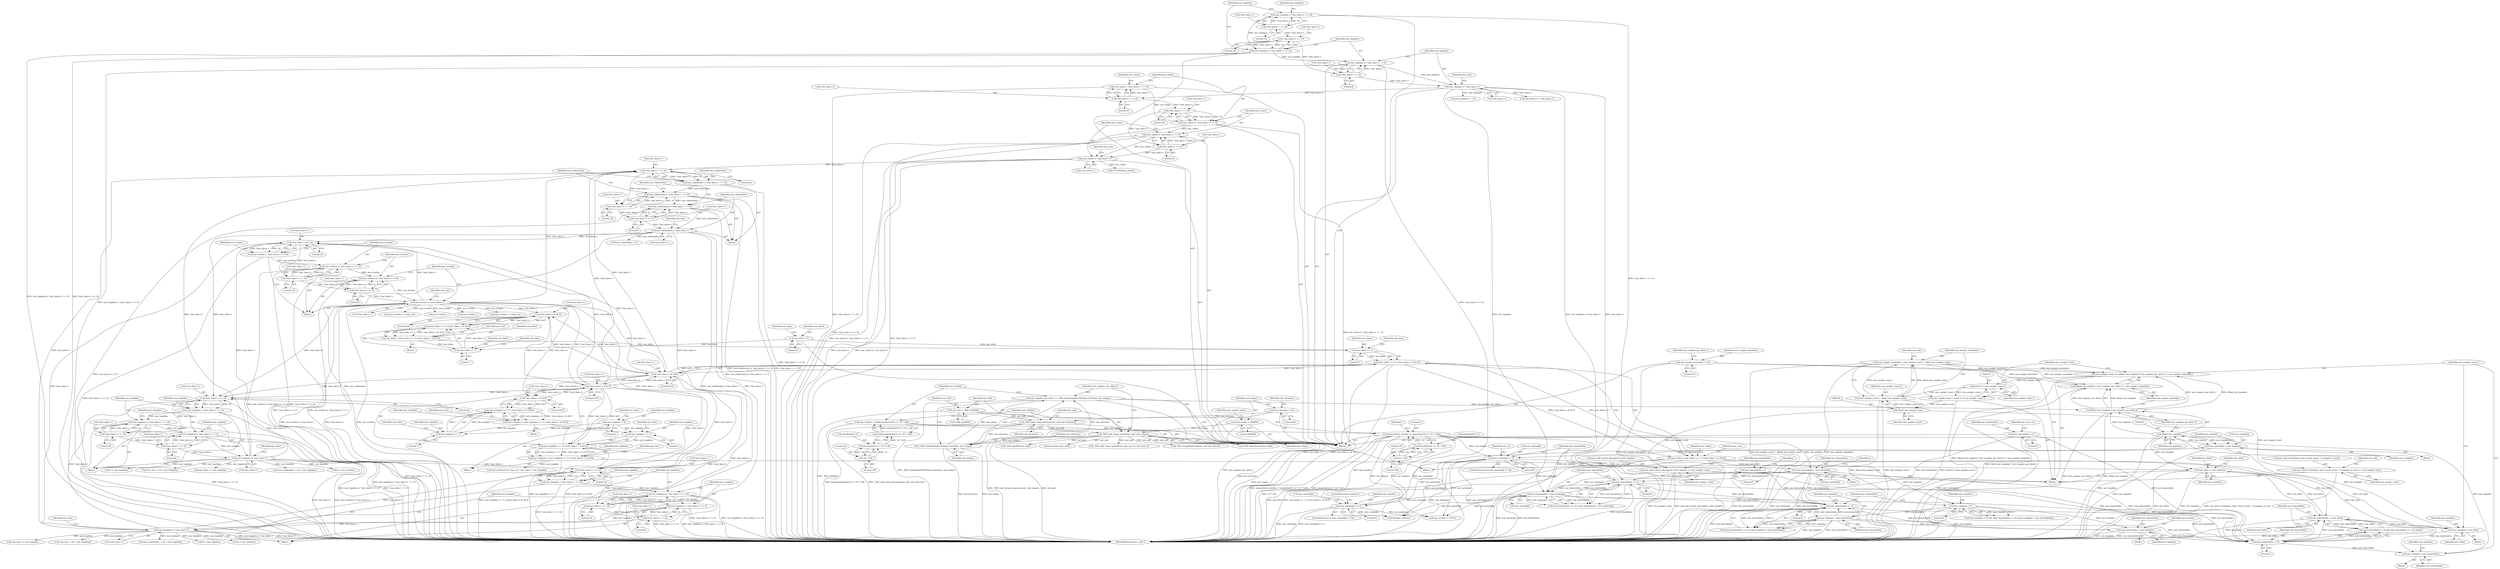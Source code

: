 digraph "0_wildmidi_660b513d99bced8783a4a5984ac2f742c74ebbdd_3@API" {
"1000715" [label="(Call,xmi_sample_remainder = xmi_sample_count_f - (float) xmi_sample_count)"];
"1000717" [label="(Call,xmi_sample_count_f - (float) xmi_sample_count)"];
"1000712" [label="(Call,(uint32_t) xmi_sample_count_f)"];
"1000701" [label="(Call,xmi_sample_count_f= (((float) xmi_tmpdata * xmi_samples_per_delta_f) + xmi_sample_remainder))"];
"1000704" [label="(Call,(float) xmi_tmpdata * xmi_samples_per_delta_f)"];
"1000705" [label="(Call,(float) xmi_tmpdata)"];
"1000698" [label="(Call,xmi_tmpdata = xmi_delta)"];
"1000665" [label="(Call,xmi_delta = (xmi_delta << 7) | (*xmi_data++ & 0x7f))"];
"1000667" [label="(Call,(xmi_delta << 7) | (*xmi_data++ & 0x7f))"];
"1000668" [label="(Call,xmi_delta << 7)"];
"1000648" [label="(Call,xmi_delta = (xmi_delta << 7) | (*xmi_data++ & 0x7f))"];
"1000650" [label="(Call,(xmi_delta << 7) | (*xmi_data++ & 0x7f))"];
"1000651" [label="(Call,xmi_delta << 7)"];
"1000633" [label="(Call,xmi_delta = 0)"];
"1000654" [label="(Call,*xmi_data++ & 0x7f)"];
"1000920" [label="(Call,*xmi_data++ & 0x7f)"];
"1000903" [label="(Call,*xmi_data++ & 0x7f)"];
"1000614" [label="(Call,xmi_evntlen |= *xmi_data++)"];
"1000607" [label="(Call,xmi_evntlen |= *xmi_data++ << 8)"];
"1000600" [label="(Call,xmi_evntlen |= *xmi_data++ << 16)"];
"1000593" [label="(Call,xmi_evntlen = *xmi_data++ << 24)"];
"1000595" [label="(Call,*xmi_data++ << 24)"];
"1000512" [label="(Call,xmi_tmpdata |= *xmi_data++)"];
"1000505" [label="(Call,xmi_tmpdata |= *xmi_data++ << 8)"];
"1000498" [label="(Call,xmi_tmpdata |= *xmi_data++ << 16)"];
"1000491" [label="(Call,xmi_tmpdata = *xmi_data++ << 24)"];
"1000493" [label="(Call,*xmi_data++ << 24)"];
"1000671" [label="(Call,*xmi_data++ & 0x7f)"];
"1000562" [label="(Call,xmi_tmpdata |= *xmi_data++)"];
"1000555" [label="(Call,xmi_tmpdata |= *xmi_data++ << 8)"];
"1000548" [label="(Call,xmi_tmpdata |= *xmi_data++ << 16)"];
"1000541" [label="(Call,xmi_tmpdata = *xmi_data++ << 24)"];
"1000543" [label="(Call,*xmi_data++ << 24)"];
"1000449" [label="(Call,xmi_subformlen |= *xmi_data++)"];
"1000442" [label="(Call,xmi_subformlen |= *xmi_data++ << 8)"];
"1000435" [label="(Call,xmi_subformlen |= *xmi_data++ << 16)"];
"1000428" [label="(Call,xmi_subformlen = *xmi_data++ << 24)"];
"1000430" [label="(Call,*xmi_data++ << 24)"];
"1000337" [label="(Call,xmi_catlen |= *xmi_data++)"];
"1000330" [label="(Call,xmi_catlen |= *xmi_data++ << 8)"];
"1000323" [label="(Call,xmi_catlen |= *xmi_data++ << 16)"];
"1000316" [label="(Call,xmi_catlen = *xmi_data++ << 24)"];
"1000318" [label="(Call,*xmi_data++ << 24)"];
"1000233" [label="(Call,xmi_tmpdata |= *xmi_data++)"];
"1000226" [label="(Call,xmi_tmpdata |= *xmi_data++ << 8)"];
"1000219" [label="(Call,xmi_tmpdata |= *xmi_data++ << 16)"];
"1000212" [label="(Call,xmi_tmpdata = *xmi_data++ << 24)"];
"1000214" [label="(Call,*xmi_data++ << 24)"];
"1000221" [label="(Call,*xmi_data++ << 16)"];
"1000228" [label="(Call,*xmi_data++ << 8)"];
"1000325" [label="(Call,*xmi_data++ << 16)"];
"1000332" [label="(Call,*xmi_data++ << 8)"];
"1000437" [label="(Call,*xmi_data++ << 16)"];
"1000444" [label="(Call,*xmi_data++ << 8)"];
"1000550" [label="(Call,*xmi_data++ << 16)"];
"1000557" [label="(Call,*xmi_data++ << 8)"];
"1000500" [label="(Call,*xmi_data++ << 16)"];
"1000507" [label="(Call,*xmi_data++ << 8)"];
"1000602" [label="(Call,*xmi_data++ << 16)"];
"1000609" [label="(Call,*xmi_data++ << 8)"];
"1000811" [label="(Call,xmi_delta -= xmi_tmpdata)"];
"1000689" [label="(Call,xmi_lowestdelta <= xmi_delta)"];
"1000686" [label="(Call,xmi_lowestdelta != 0)"];
"1000185" [label="(Call,xmi_lowestdelta = 0)"];
"1000806" [label="(Call,xmi_lowestdelta = xmi_notelen[j])"];
"1000800" [label="(Call,xmi_lowestdelta > xmi_notelen[j])"];
"1000797" [label="(Call,xmi_lowestdelta == 0)"];
"1000742" [label="(Call,xmi_lowestdelta = 0)"];
"1000390" [label="(Call,memset(xmi_notelen, 0, (sizeof(uint32_t) * 16 * 128)))"];
"1000381" [label="(Call,xmi_notelen = malloc(sizeof(uint32_t) * 16 * 128))"];
"1000383" [label="(Call,malloc(sizeof(uint32_t) * 16 * 128))"];
"1000384" [label="(Call,sizeof(uint32_t) * 16 * 128)"];
"1000387" [label="(Call,16 * 128)"];
"1000393" [label="(Call,sizeof(uint32_t) * 16 * 128)"];
"1000396" [label="(Call,16 * 128)"];
"1000770" [label="(Call,xmi_notelen[j] == 0)"];
"1000764" [label="(Call,xmi_notelen[j] -= xmi_tmpdata)"];
"1000758" [label="(Call,xmi_notelen[j] == 0)"];
"1000949" [label="(Call,xmi_tmpdata < xmi_lowestdelta)"];
"1000942" [label="(Call,xmi_tmpdata > 0)"];
"1000914" [label="(Call,xmi_tmpdata = (xmi_tmpdata << 7) | (*xmi_data++ & 0x7f))"];
"1000916" [label="(Call,(xmi_tmpdata << 7) | (*xmi_data++ & 0x7f))"];
"1000917" [label="(Call,xmi_tmpdata << 7)"];
"1000882" [label="(Call,xmi_tmpdata = 0)"];
"1000897" [label="(Call,xmi_tmpdata = (xmi_tmpdata << 7) | (*xmi_data++ & 0x7f))"];
"1000899" [label="(Call,(xmi_tmpdata << 7) | (*xmi_data++ & 0x7f))"];
"1000900" [label="(Call,xmi_tmpdata << 7)"];
"1000946" [label="(Call,xmi_lowestdelta == 0)"];
"1000953" [label="(Call,xmi_lowestdelta = xmi_tmpdata)"];
"1000693" [label="(Call,xmi_tmpdata = xmi_lowestdelta)"];
"1000376" [label="(Call,xmi_samples_per_delta_f = _WM_GetSamplesPerTick(xmi_divisions, xmi_tempo))"];
"1000378" [label="(Call,_WM_GetSamplesPerTick(xmi_divisions, xmi_tempo))"];
"1000370" [label="(Call,_WM_midi_setup_divisions(xmi_mdi, xmi_divisions))"];
"1000367" [label="(Call,xmi_mdi = _WM_initMDI())"];
"1000141" [label="(Call,xmi_divisions = 60)"];
"1000373" [label="(Call,_WM_midi_setup_tempo(xmi_mdi, xmi_tempo))"];
"1000145" [label="(Call,xmi_tempo = 500000)"];
"1000715" [label="(Call,xmi_sample_remainder = xmi_sample_count_f - (float) xmi_sample_count)"];
"1000157" [label="(Call,xmi_sample_remainder = 0.0)"];
"1000719" [label="(Call,(float) xmi_sample_count)"];
"1000710" [label="(Call,xmi_sample_count = (uint32_t) xmi_sample_count_f)"];
"1000703" [label="(Call,((float) xmi_tmpdata * xmi_samples_per_delta_f) + xmi_sample_remainder)"];
"1000722" [label="(Call,xmi_mdi->events[xmi_mdi->event_count - 1].samples_to_next += xmi_sample_count)"];
"1000735" [label="(Call,xmi_mdi->extra_info.approx_total_samples += xmi_sample_count)"];
"1000919" [label="(Literal,7)"];
"1001047" [label="(Call,free(xmi_notelen))"];
"1000711" [label="(Identifier,xmi_sample_count)"];
"1000445" [label="(Call,*xmi_data++)"];
"1000610" [label="(Call,*xmi_data++)"];
"1000487" [label="(Block,)"];
"1000373" [label="(Call,_WM_midi_setup_tempo(xmi_mdi, xmi_tempo))"];
"1001040" [label="(Call,_WM_ResetToStart(xmi_mdi))"];
"1000219" [label="(Call,xmi_tmpdata |= *xmi_data++ << 16)"];
"1000858" [label="(Block,)"];
"1000511" [label="(Literal,8)"];
"1000608" [label="(Identifier,xmi_evntlen)"];
"1000233" [label="(Call,xmi_tmpdata |= *xmi_data++)"];
"1000234" [label="(Identifier,xmi_tmpdata)"];
"1000431" [label="(Call,*xmi_data++)"];
"1000379" [label="(Identifier,xmi_divisions)"];
"1000568" [label="(Identifier,xmi_data)"];
"1000325" [label="(Call,*xmi_data++ << 16)"];
"1000734" [label="(Identifier,xmi_sample_count)"];
"1000287" [label="(Call,xmi_tmpdata -= 13)"];
"1000923" [label="(Identifier,xmi_data)"];
"1000971" [label="(Identifier,xmi_evntlen)"];
"1000649" [label="(Identifier,xmi_delta)"];
"1000595" [label="(Call,*xmi_data++ << 24)"];
"1000401" [label="(Identifier,i)"];
"1000143" [label="(Literal,60)"];
"1000331" [label="(Identifier,xmi_catlen)"];
"1000371" [label="(Identifier,xmi_mdi)"];
"1000769" [label="(ControlStructure,if (xmi_notelen[j] == 0))"];
"1000596" [label="(Call,*xmi_data++)"];
"1000142" [label="(Identifier,xmi_divisions)"];
"1000375" [label="(Identifier,xmi_tempo)"];
"1000707" [label="(Identifier,xmi_tmpdata)"];
"1000917" [label="(Call,xmi_tmpdata << 7)"];
"1000805" [label="(Block,)"];
"1000226" [label="(Call,xmi_tmpdata |= *xmi_data++ << 8)"];
"1000703" [label="(Call,((float) xmi_tmpdata * xmi_samples_per_delta_f) + xmi_sample_remainder)"];
"1000941" [label="(Call,(xmi_tmpdata > 0) && ((xmi_lowestdelta == 0) || (xmi_tmpdata < xmi_lowestdelta)))"];
"1000658" [label="(Literal,0x7f)"];
"1000497" [label="(Literal,24)"];
"1000901" [label="(Identifier,xmi_tmpdata)"];
"1000330" [label="(Call,xmi_catlen |= *xmi_data++ << 8)"];
"1000491" [label="(Call,xmi_tmpdata = *xmi_data++ << 24)"];
"1000710" [label="(Call,xmi_sample_count = (uint32_t) xmi_sample_count_f)"];
"1000600" [label="(Call,xmi_evntlen |= *xmi_data++ << 16)"];
"1001055" [label="(Call,_WM_freeMDI(xmi_mdi))"];
"1000376" [label="(Call,xmi_samples_per_delta_f = _WM_GetSamplesPerTick(xmi_divisions, xmi_tempo))"];
"1000655" [label="(Call,*xmi_data++)"];
"1000692" [label="(Block,)"];
"1000368" [label="(Identifier,xmi_mdi)"];
"1000317" [label="(Identifier,xmi_catlen)"];
"1000158" [label="(Identifier,xmi_sample_remainder)"];
"1000686" [label="(Call,xmi_lowestdelta != 0)"];
"1000756" [label="(Block,)"];
"1000324" [label="(Identifier,xmi_catlen)"];
"1000388" [label="(Literal,16)"];
"1001059" [label="(MethodReturn,struct _mdi *)"];
"1000798" [label="(Identifier,xmi_lowestdelta)"];
"1000332" [label="(Call,*xmi_data++ << 8)"];
"1000504" [label="(Literal,16)"];
"1000616" [label="(Call,*xmi_data++)"];
"1000743" [label="(Identifier,xmi_lowestdelta)"];
"1000214" [label="(Call,*xmi_data++ << 24)"];
"1000229" [label="(Call,*xmi_data++)"];
"1000951" [label="(Identifier,xmi_lowestdelta)"];
"1000187" [label="(Literal,0)"];
"1000235" [label="(Call,*xmi_data++)"];
"1000723" [label="(Call,xmi_mdi->events[xmi_mdi->event_count - 1].samples_to_next)"];
"1000455" [label="(Identifier,xmi_size)"];
"1000333" [label="(Call,*xmi_data++)"];
"1000668" [label="(Call,xmi_delta << 7)"];
"1000606" [label="(Literal,16)"];
"1000442" [label="(Call,xmi_subformlen |= *xmi_data++ << 8)"];
"1001044" [label="(Call,xmi_notelen != NULL)"];
"1000687" [label="(Identifier,xmi_lowestdelta)"];
"1000594" [label="(Identifier,xmi_evntlen)"];
"1000564" [label="(Call,*xmi_data++)"];
"1000714" [label="(Identifier,xmi_sample_count_f)"];
"1000326" [label="(Call,*xmi_data++)"];
"1000717" [label="(Call,xmi_sample_count_f - (float) xmi_sample_count)"];
"1000381" [label="(Call,xmi_notelen = malloc(sizeof(uint32_t) * 16 * 128))"];
"1000695" [label="(Identifier,xmi_lowestdelta)"];
"1000390" [label="(Call,memset(xmi_notelen, 0, (sizeof(uint32_t) * 16 * 128)))"];
"1000548" [label="(Call,xmi_tmpdata |= *xmi_data++ << 16)"];
"1000441" [label="(Literal,16)"];
"1000146" [label="(Identifier,xmi_tempo)"];
"1000635" [label="(Literal,0)"];
"1000814" [label="(Identifier,xmi_delta)"];
"1000904" [label="(Call,*xmi_data++)"];
"1000587" [label="(Block,)"];
"1000946" [label="(Call,xmi_lowestdelta == 0)"];
"1000537" [label="(Block,)"];
"1000801" [label="(Identifier,xmi_lowestdelta)"];
"1000800" [label="(Call,xmi_lowestdelta > xmi_notelen[j])"];
"1000685" [label="(Call,(xmi_lowestdelta != 0) && (xmi_lowestdelta <= xmi_delta))"];
"1000758" [label="(Call,xmi_notelen[j] == 0)"];
"1000319" [label="(Call,*xmi_data++)"];
"1000738" [label="(Identifier,xmi_mdi)"];
"1000603" [label="(Call,*xmi_data++)"];
"1000513" [label="(Identifier,xmi_tmpdata)"];
"1000653" [label="(Literal,7)"];
"1000443" [label="(Identifier,xmi_subformlen)"];
"1000672" [label="(Call,*xmi_data++)"];
"1000575" [label="(Call,xmi_subformlen -= (8 + xmi_tmpdata))"];
"1000918" [label="(Identifier,xmi_tmpdata)"];
"1000955" [label="(Identifier,xmi_tmpdata)"];
"1000544" [label="(Call,*xmi_data++)"];
"1000428" [label="(Call,xmi_subformlen = *xmi_data++ << 24)"];
"1000383" [label="(Call,malloc(sizeof(uint32_t) * 16 * 128))"];
"1000438" [label="(Call,*xmi_data++)"];
"1000547" [label="(Literal,24)"];
"1000558" [label="(Call,*xmi_data++)"];
"1000802" [label="(Call,xmi_notelen[j])"];
"1000914" [label="(Call,xmi_tmpdata = (xmi_tmpdata << 7) | (*xmi_data++ & 0x7f))"];
"1000771" [label="(Call,xmi_notelen[j])"];
"1000602" [label="(Call,*xmi_data++ << 16)"];
"1000222" [label="(Call,*xmi_data++)"];
"1000448" [label="(Literal,8)"];
"1000949" [label="(Call,xmi_tmpdata < xmi_lowestdelta)"];
"1000742" [label="(Call,xmi_lowestdelta = 0)"];
"1000915" [label="(Identifier,xmi_tmpdata)"];
"1000902" [label="(Literal,7)"];
"1000147" [label="(Literal,500000)"];
"1000744" [label="(Literal,0)"];
"1000931" [label="(Call,xmi_notelen[128 * xmi_ch + xmi_note] = xmi_tmpdata)"];
"1000329" [label="(Literal,16)"];
"1000507" [label="(Call,*xmi_data++ << 8)"];
"1000757" [label="(ControlStructure,if (xmi_notelen[j] == 0))"];
"1000705" [label="(Call,(float) xmi_tmpdata)"];
"1000336" [label="(Literal,8)"];
"1001053" [label="(Return,return (xmi_mdi);)"];
"1000903" [label="(Call,*xmi_data++ & 0x7f)"];
"1000500" [label="(Call,*xmi_data++ << 16)"];
"1000221" [label="(Call,*xmi_data++ << 16)"];
"1000900" [label="(Call,xmi_tmpdata << 7)"];
"1000660" [label="(Identifier,xmi_size)"];
"1000518" [label="(Identifier,xmi_data)"];
"1000694" [label="(Identifier,xmi_tmpdata)"];
"1000561" [label="(Literal,8)"];
"1000556" [label="(Identifier,xmi_tmpdata)"];
"1000508" [label="(Call,*xmi_data++)"];
"1000764" [label="(Call,xmi_notelen[j] -= xmi_tmpdata)"];
"1000506" [label="(Identifier,xmi_tmpdata)"];
"1000377" [label="(Identifier,xmi_samples_per_delta_f)"];
"1000322" [label="(Literal,24)"];
"1000921" [label="(Call,*xmi_data++)"];
"1000434" [label="(Literal,24)"];
"1000654" [label="(Call,*xmi_data++ & 0x7f)"];
"1000430" [label="(Call,*xmi_data++ << 24)"];
"1000550" [label="(Call,*xmi_data++ << 16)"];
"1000599" [label="(Literal,24)"];
"1000218" [label="(Literal,24)"];
"1000185" [label="(Call,xmi_lowestdelta = 0)"];
"1000615" [label="(Identifier,xmi_evntlen)"];
"1000899" [label="(Call,(xmi_tmpdata << 7) | (*xmi_data++ & 0x7f))"];
"1000796" [label="(Call,(xmi_lowestdelta == 0) || (xmi_lowestdelta > xmi_notelen[j]))"];
"1000943" [label="(Identifier,xmi_tmpdata)"];
"1000220" [label="(Identifier,xmi_tmpdata)"];
"1000741" [label="(Identifier,xmi_sample_count)"];
"1000186" [label="(Identifier,xmi_lowestdelta)"];
"1000212" [label="(Call,xmi_tmpdata = *xmi_data++ << 24)"];
"1000965" [label="(Call,xmi_evntlen -= setup_ret)"];
"1000380" [label="(Identifier,xmi_tempo)"];
"1000661" [label="(Call,xmi_evntlen--)"];
"1000498" [label="(Call,xmi_tmpdata |= *xmi_data++ << 16)"];
"1000213" [label="(Identifier,xmi_tmpdata)"];
"1000141" [label="(Call,xmi_divisions = 60)"];
"1000505" [label="(Call,xmi_tmpdata |= *xmi_data++ << 8)"];
"1000688" [label="(Literal,0)"];
"1000747" [label="(Identifier,j)"];
"1000952" [label="(Block,)"];
"1000541" [label="(Call,xmi_tmpdata = *xmi_data++ << 24)"];
"1000690" [label="(Identifier,xmi_lowestdelta)"];
"1000950" [label="(Identifier,xmi_tmpdata)"];
"1000162" [label="(Identifier,xmi_samples_per_delta_f)"];
"1000514" [label="(Call,*xmi_data++)"];
"1000634" [label="(Identifier,xmi_delta)"];
"1000647" [label="(Block,)"];
"1000145" [label="(Call,xmi_tempo = 500000)"];
"1000709" [label="(Identifier,xmi_sample_remainder)"];
"1000924" [label="(Literal,0x7f)"];
"1000227" [label="(Identifier,xmi_tmpdata)"];
"1000512" [label="(Call,xmi_tmpdata |= *xmi_data++)"];
"1000897" [label="(Call,xmi_tmpdata = (xmi_tmpdata << 7) | (*xmi_data++ & 0x7f))"];
"1000683" [label="(Block,)"];
"1000593" [label="(Call,xmi_evntlen = *xmi_data++ << 24)"];
"1000799" [label="(Literal,0)"];
"1000215" [label="(Call,*xmi_data++)"];
"1000323" [label="(Call,xmi_catlen |= *xmi_data++ << 16)"];
"1000719" [label="(Call,(float) xmi_sample_count)"];
"1000712" [label="(Call,(uint32_t) xmi_sample_count_f)"];
"1000542" [label="(Identifier,xmi_tmpdata)"];
"1000451" [label="(Call,*xmi_data++)"];
"1000702" [label="(Identifier,xmi_sample_count_f)"];
"1000343" [label="(Identifier,xmi_size)"];
"1000378" [label="(Call,_WM_GetSamplesPerTick(xmi_divisions, xmi_tempo))"];
"1000648" [label="(Call,xmi_delta = (xmi_delta << 7) | (*xmi_data++ & 0x7f))"];
"1000436" [label="(Identifier,xmi_subformlen)"];
"1000721" [label="(Identifier,xmi_sample_count)"];
"1000345" [label="(Call,UNUSED(xmi_catlen))"];
"1000763" [label="(ControlStructure,continue;)"];
"1000813" [label="(Identifier,xmi_tmpdata)"];
"1000372" [label="(Identifier,xmi_divisions)"];
"1000190" [label="(Identifier,xmi_evnt_cnt)"];
"1000888" [label="(Identifier,xmi_data)"];
"1000107" [label="(Block,)"];
"1000699" [label="(Identifier,xmi_tmpdata)"];
"1000549" [label="(Identifier,xmi_tmpdata)"];
"1000613" [label="(Literal,8)"];
"1000563" [label="(Identifier,xmi_tmpdata)"];
"1000338" [label="(Identifier,xmi_catlen)"];
"1000525" [label="(Call,xmi_subformlen -= (8 + xmi_tmpdata))"];
"1000689" [label="(Call,xmi_lowestdelta <= xmi_delta)"];
"1000408" [label="(Block,)"];
"1000768" [label="(Identifier,xmi_tmpdata)"];
"1000657" [label="(Identifier,xmi_data)"];
"1000601" [label="(Identifier,xmi_evntlen)"];
"1000394" [label="(Call,sizeof(uint32_t))"];
"1000774" [label="(Literal,0)"];
"1000916" [label="(Call,(xmi_tmpdata << 7) | (*xmi_data++ & 0x7f))"];
"1000697" [label="(Block,)"];
"1000392" [label="(Literal,0)"];
"1000667" [label="(Call,(xmi_delta << 7) | (*xmi_data++ & 0x7f))"];
"1000674" [label="(Identifier,xmi_data)"];
"1000562" [label="(Call,xmi_tmpdata |= *xmi_data++)"];
"1000691" [label="(Identifier,xmi_delta)"];
"1000374" [label="(Identifier,xmi_mdi)"];
"1000316" [label="(Call,xmi_catlen = *xmi_data++ << 24)"];
"1000693" [label="(Call,xmi_tmpdata = xmi_lowestdelta)"];
"1000577" [label="(Call,8 + xmi_tmpdata)"];
"1000701" [label="(Call,xmi_sample_count_f= (((float) xmi_tmpdata * xmi_samples_per_delta_f) + xmi_sample_remainder))"];
"1000698" [label="(Call,xmi_tmpdata = xmi_delta)"];
"1000884" [label="(Literal,0)"];
"1000501" [label="(Call,*xmi_data++)"];
"1000632" [label="(Block,)"];
"1000159" [label="(Literal,0.0)"];
"1000429" [label="(Identifier,xmi_subformlen)"];
"1000397" [label="(Literal,16)"];
"1000493" [label="(Call,*xmi_data++ << 24)"];
"1000808" [label="(Call,xmi_notelen[j])"];
"1000620" [label="(Identifier,xmi_size)"];
"1000788" [label="(Call,_WM_midi_setup_noteoff(xmi_mdi, xmi_ch, xmi_note, 0))"];
"1000812" [label="(Identifier,xmi_delta)"];
"1000651" [label="(Call,xmi_delta << 7)"];
"1000736" [label="(Call,xmi_mdi->extra_info.approx_total_samples)"];
"1000770" [label="(Call,xmi_notelen[j] == 0)"];
"1000435" [label="(Call,xmi_subformlen |= *xmi_data++ << 16)"];
"1000555" [label="(Call,xmi_tmpdata |= *xmi_data++ << 8)"];
"1000572" [label="(Call,8 + xmi_tmpdata)"];
"1000385" [label="(Call,sizeof(uint32_t))"];
"1000232" [label="(Literal,8)"];
"1000522" [label="(Call,8 + xmi_tmpdata)"];
"1000652" [label="(Identifier,xmi_delta)"];
"1000671" [label="(Call,*xmi_data++ & 0x7f)"];
"1000944" [label="(Literal,0)"];
"1000609" [label="(Call,*xmi_data++ << 8)"];
"1000494" [label="(Call,*xmi_data++)"];
"1000920" [label="(Call,*xmi_data++ & 0x7f)"];
"1000909" [label="(Identifier,xmi_size)"];
"1000726" [label="(Identifier,xmi_mdi)"];
"1000678" [label="(Call,xmi_evntlen--)"];
"1000228" [label="(Call,*xmi_data++ << 8)"];
"1000948" [label="(Literal,0)"];
"1000762" [label="(Literal,0)"];
"1000639" [label="(Identifier,xmi_data)"];
"1000669" [label="(Identifier,xmi_delta)"];
"1000906" [label="(Identifier,xmi_data)"];
"1000675" [label="(Literal,0x7f)"];
"1000811" [label="(Call,xmi_delta -= xmi_tmpdata)"];
"1000772" [label="(Identifier,xmi_notelen)"];
"1000755" [label="(Identifier,j)"];
"1000942" [label="(Call,xmi_tmpdata > 0)"];
"1000766" [label="(Identifier,xmi_notelen)"];
"1000700" [label="(Identifier,xmi_delta)"];
"1000367" [label="(Call,xmi_mdi = _WM_initMDI())"];
"1000947" [label="(Identifier,xmi_lowestdelta)"];
"1000398" [label="(Literal,128)"];
"1000527" [label="(Call,8 + xmi_tmpdata)"];
"1000883" [label="(Identifier,xmi_tmpdata)"];
"1000520" [label="(Call,xmi_size -= (8 + xmi_tmpdata))"];
"1000650" [label="(Call,(xmi_delta << 7) | (*xmi_data++ & 0x7f))"];
"1000492" [label="(Identifier,xmi_tmpdata)"];
"1000876" [label="(Call,xmi_evntlen -= setup_ret)"];
"1000765" [label="(Call,xmi_notelen[j])"];
"1000557" [label="(Call,*xmi_data++ << 8)"];
"1000614" [label="(Call,xmi_evntlen |= *xmi_data++)"];
"1000807" [label="(Identifier,xmi_lowestdelta)"];
"1000607" [label="(Call,xmi_evntlen |= *xmi_data++ << 8)"];
"1000670" [label="(Literal,7)"];
"1000797" [label="(Call,xmi_lowestdelta == 0)"];
"1000926" [label="(Identifier,xmi_size)"];
"1000318" [label="(Call,*xmi_data++ << 24)"];
"1000677" [label="(Identifier,xmi_size)"];
"1000444" [label="(Call,*xmi_data++ << 8)"];
"1000387" [label="(Call,16 * 128)"];
"1000370" [label="(Call,_WM_midi_setup_divisions(xmi_mdi, xmi_divisions))"];
"1000437" [label="(Call,*xmi_data++ << 16)"];
"1000666" [label="(Identifier,xmi_delta)"];
"1000517" [label="(Call,xmi_data += xmi_tmpdata)"];
"1000157" [label="(Call,xmi_sample_remainder = 0.0)"];
"1000945" [label="(Call,(xmi_lowestdelta == 0) || (xmi_tmpdata < xmi_lowestdelta))"];
"1000337" [label="(Call,xmi_catlen |= *xmi_data++)"];
"1000449" [label="(Call,xmi_subformlen |= *xmi_data++)"];
"1000722" [label="(Call,xmi_mdi->events[xmi_mdi->event_count - 1].samples_to_next += xmi_sample_count)"];
"1000777" [label="(Identifier,xmi_ch)"];
"1000393" [label="(Call,sizeof(uint32_t) * 16 * 128)"];
"1000554" [label="(Literal,16)"];
"1000567" [label="(Call,xmi_data += xmi_tmpdata)"];
"1000476" [label="(Call,xmi_subformlen -= 4)"];
"1000665" [label="(Call,xmi_delta = (xmi_delta << 7) | (*xmi_data++ & 0x7f))"];
"1000896" [label="(Block,)"];
"1000704" [label="(Call,(float) xmi_tmpdata * xmi_samples_per_delta_f)"];
"1000715" [label="(Call,xmi_sample_remainder = xmi_sample_count_f - (float) xmi_sample_count)"];
"1000150" [label="(Identifier,xmi_sample_count)"];
"1000708" [label="(Identifier,xmi_samples_per_delta_f)"];
"1000543" [label="(Call,*xmi_data++ << 24)"];
"1000389" [label="(Literal,128)"];
"1000384" [label="(Call,sizeof(uint32_t) * 16 * 128)"];
"1000759" [label="(Call,xmi_notelen[j])"];
"1000369" [label="(Call,_WM_initMDI())"];
"1000382" [label="(Identifier,xmi_notelen)"];
"1000633" [label="(Call,xmi_delta = 0)"];
"1000570" [label="(Call,xmi_size -= (8 + xmi_tmpdata))"];
"1000718" [label="(Identifier,xmi_sample_count_f)"];
"1000267" [label="(Call,xmi_formcnt = *xmi_data++)"];
"1000225" [label="(Literal,16)"];
"1000499" [label="(Identifier,xmi_tmpdata)"];
"1000898" [label="(Identifier,xmi_tmpdata)"];
"1000716" [label="(Identifier,xmi_sample_remainder)"];
"1000735" [label="(Call,xmi_mdi->extra_info.approx_total_samples += xmi_sample_count)"];
"1000391" [label="(Identifier,xmi_notelen)"];
"1000954" [label="(Identifier,xmi_lowestdelta)"];
"1000953" [label="(Call,xmi_lowestdelta = xmi_tmpdata)"];
"1000396" [label="(Call,16 * 128)"];
"1000907" [label="(Literal,0x7f)"];
"1000882" [label="(Call,xmi_tmpdata = 0)"];
"1000551" [label="(Call,*xmi_data++)"];
"1000806" [label="(Call,xmi_lowestdelta = xmi_notelen[j])"];
"1000450" [label="(Identifier,xmi_subformlen)"];
"1000339" [label="(Call,*xmi_data++)"];
"1000844" [label="(Call,_WM_SetupMidiEvent(xmi_mdi,xmi_data,0))"];
"1000239" [label="(Identifier,xmi_size)"];
"1000715" -> "1000683"  [label="AST: "];
"1000715" -> "1000717"  [label="CFG: "];
"1000716" -> "1000715"  [label="AST: "];
"1000717" -> "1000715"  [label="AST: "];
"1000726" -> "1000715"  [label="CFG: "];
"1000715" -> "1001059"  [label="DDG: xmi_sample_remainder"];
"1000715" -> "1001059"  [label="DDG: xmi_sample_count_f - (float) xmi_sample_count"];
"1000715" -> "1000701"  [label="DDG: xmi_sample_remainder"];
"1000715" -> "1000703"  [label="DDG: xmi_sample_remainder"];
"1000717" -> "1000715"  [label="DDG: xmi_sample_count_f"];
"1000717" -> "1000715"  [label="DDG: (float) xmi_sample_count"];
"1000717" -> "1000719"  [label="CFG: "];
"1000718" -> "1000717"  [label="AST: "];
"1000719" -> "1000717"  [label="AST: "];
"1000717" -> "1001059"  [label="DDG: (float) xmi_sample_count"];
"1000717" -> "1001059"  [label="DDG: xmi_sample_count_f"];
"1000712" -> "1000717"  [label="DDG: xmi_sample_count_f"];
"1000719" -> "1000717"  [label="DDG: xmi_sample_count"];
"1000712" -> "1000710"  [label="AST: "];
"1000712" -> "1000714"  [label="CFG: "];
"1000713" -> "1000712"  [label="AST: "];
"1000714" -> "1000712"  [label="AST: "];
"1000710" -> "1000712"  [label="CFG: "];
"1000712" -> "1000710"  [label="DDG: xmi_sample_count_f"];
"1000701" -> "1000712"  [label="DDG: xmi_sample_count_f"];
"1000701" -> "1000683"  [label="AST: "];
"1000701" -> "1000703"  [label="CFG: "];
"1000702" -> "1000701"  [label="AST: "];
"1000703" -> "1000701"  [label="AST: "];
"1000711" -> "1000701"  [label="CFG: "];
"1000701" -> "1001059"  [label="DDG: ((float) xmi_tmpdata * xmi_samples_per_delta_f) + xmi_sample_remainder"];
"1000704" -> "1000701"  [label="DDG: (float) xmi_tmpdata"];
"1000704" -> "1000701"  [label="DDG: xmi_samples_per_delta_f"];
"1000157" -> "1000701"  [label="DDG: xmi_sample_remainder"];
"1000704" -> "1000703"  [label="AST: "];
"1000704" -> "1000708"  [label="CFG: "];
"1000705" -> "1000704"  [label="AST: "];
"1000708" -> "1000704"  [label="AST: "];
"1000709" -> "1000704"  [label="CFG: "];
"1000704" -> "1001059"  [label="DDG: xmi_samples_per_delta_f"];
"1000704" -> "1001059"  [label="DDG: (float) xmi_tmpdata"];
"1000704" -> "1000703"  [label="DDG: (float) xmi_tmpdata"];
"1000704" -> "1000703"  [label="DDG: xmi_samples_per_delta_f"];
"1000705" -> "1000704"  [label="DDG: xmi_tmpdata"];
"1000376" -> "1000704"  [label="DDG: xmi_samples_per_delta_f"];
"1000705" -> "1000707"  [label="CFG: "];
"1000706" -> "1000705"  [label="AST: "];
"1000707" -> "1000705"  [label="AST: "];
"1000708" -> "1000705"  [label="CFG: "];
"1000705" -> "1001059"  [label="DDG: xmi_tmpdata"];
"1000698" -> "1000705"  [label="DDG: xmi_tmpdata"];
"1000693" -> "1000705"  [label="DDG: xmi_tmpdata"];
"1000705" -> "1000764"  [label="DDG: xmi_tmpdata"];
"1000705" -> "1000811"  [label="DDG: xmi_tmpdata"];
"1000698" -> "1000697"  [label="AST: "];
"1000698" -> "1000700"  [label="CFG: "];
"1000699" -> "1000698"  [label="AST: "];
"1000700" -> "1000698"  [label="AST: "];
"1000702" -> "1000698"  [label="CFG: "];
"1000698" -> "1001059"  [label="DDG: xmi_delta"];
"1000665" -> "1000698"  [label="DDG: xmi_delta"];
"1000811" -> "1000698"  [label="DDG: xmi_delta"];
"1000689" -> "1000698"  [label="DDG: xmi_delta"];
"1000665" -> "1000632"  [label="AST: "];
"1000665" -> "1000667"  [label="CFG: "];
"1000666" -> "1000665"  [label="AST: "];
"1000667" -> "1000665"  [label="AST: "];
"1000677" -> "1000665"  [label="CFG: "];
"1000665" -> "1001059"  [label="DDG: xmi_delta"];
"1000665" -> "1001059"  [label="DDG: (xmi_delta << 7) | (*xmi_data++ & 0x7f)"];
"1000667" -> "1000665"  [label="DDG: xmi_delta << 7"];
"1000667" -> "1000665"  [label="DDG: *xmi_data++ & 0x7f"];
"1000665" -> "1000689"  [label="DDG: xmi_delta"];
"1000665" -> "1000811"  [label="DDG: xmi_delta"];
"1000667" -> "1000671"  [label="CFG: "];
"1000668" -> "1000667"  [label="AST: "];
"1000671" -> "1000667"  [label="AST: "];
"1000667" -> "1001059"  [label="DDG: xmi_delta << 7"];
"1000667" -> "1001059"  [label="DDG: *xmi_data++ & 0x7f"];
"1000668" -> "1000667"  [label="DDG: xmi_delta"];
"1000668" -> "1000667"  [label="DDG: 7"];
"1000671" -> "1000667"  [label="DDG: *xmi_data++"];
"1000671" -> "1000667"  [label="DDG: 0x7f"];
"1000668" -> "1000670"  [label="CFG: "];
"1000669" -> "1000668"  [label="AST: "];
"1000670" -> "1000668"  [label="AST: "];
"1000674" -> "1000668"  [label="CFG: "];
"1000648" -> "1000668"  [label="DDG: xmi_delta"];
"1000633" -> "1000668"  [label="DDG: xmi_delta"];
"1000648" -> "1000647"  [label="AST: "];
"1000648" -> "1000650"  [label="CFG: "];
"1000649" -> "1000648"  [label="AST: "];
"1000650" -> "1000648"  [label="AST: "];
"1000660" -> "1000648"  [label="CFG: "];
"1000650" -> "1000648"  [label="DDG: xmi_delta << 7"];
"1000650" -> "1000648"  [label="DDG: *xmi_data++ & 0x7f"];
"1000648" -> "1000651"  [label="DDG: xmi_delta"];
"1000650" -> "1000654"  [label="CFG: "];
"1000651" -> "1000650"  [label="AST: "];
"1000654" -> "1000650"  [label="AST: "];
"1000651" -> "1000650"  [label="DDG: xmi_delta"];
"1000651" -> "1000650"  [label="DDG: 7"];
"1000654" -> "1000650"  [label="DDG: *xmi_data++"];
"1000654" -> "1000650"  [label="DDG: 0x7f"];
"1000651" -> "1000653"  [label="CFG: "];
"1000652" -> "1000651"  [label="AST: "];
"1000653" -> "1000651"  [label="AST: "];
"1000657" -> "1000651"  [label="CFG: "];
"1000633" -> "1000651"  [label="DDG: xmi_delta"];
"1000633" -> "1000632"  [label="AST: "];
"1000633" -> "1000635"  [label="CFG: "];
"1000634" -> "1000633"  [label="AST: "];
"1000635" -> "1000633"  [label="AST: "];
"1000639" -> "1000633"  [label="CFG: "];
"1000654" -> "1000658"  [label="CFG: "];
"1000655" -> "1000654"  [label="AST: "];
"1000658" -> "1000654"  [label="AST: "];
"1000920" -> "1000654"  [label="DDG: *xmi_data++"];
"1000614" -> "1000654"  [label="DDG: *xmi_data++"];
"1000671" -> "1000654"  [label="DDG: *xmi_data++"];
"1000654" -> "1000671"  [label="DDG: *xmi_data++"];
"1000920" -> "1000916"  [label="AST: "];
"1000920" -> "1000924"  [label="CFG: "];
"1000921" -> "1000920"  [label="AST: "];
"1000924" -> "1000920"  [label="AST: "];
"1000916" -> "1000920"  [label="CFG: "];
"1000920" -> "1001059"  [label="DDG: *xmi_data++"];
"1000920" -> "1000430"  [label="DDG: *xmi_data++"];
"1000920" -> "1000493"  [label="DDG: *xmi_data++"];
"1000920" -> "1000543"  [label="DDG: *xmi_data++"];
"1000920" -> "1000595"  [label="DDG: *xmi_data++"];
"1000920" -> "1000671"  [label="DDG: *xmi_data++"];
"1000920" -> "1000903"  [label="DDG: *xmi_data++"];
"1000920" -> "1000916"  [label="DDG: *xmi_data++"];
"1000920" -> "1000916"  [label="DDG: 0x7f"];
"1000903" -> "1000920"  [label="DDG: *xmi_data++"];
"1000614" -> "1000920"  [label="DDG: *xmi_data++"];
"1000671" -> "1000920"  [label="DDG: *xmi_data++"];
"1000903" -> "1000899"  [label="AST: "];
"1000903" -> "1000907"  [label="CFG: "];
"1000904" -> "1000903"  [label="AST: "];
"1000907" -> "1000903"  [label="AST: "];
"1000899" -> "1000903"  [label="CFG: "];
"1000903" -> "1000899"  [label="DDG: *xmi_data++"];
"1000903" -> "1000899"  [label="DDG: 0x7f"];
"1000614" -> "1000903"  [label="DDG: *xmi_data++"];
"1000671" -> "1000903"  [label="DDG: *xmi_data++"];
"1000614" -> "1000587"  [label="AST: "];
"1000614" -> "1000616"  [label="CFG: "];
"1000615" -> "1000614"  [label="AST: "];
"1000616" -> "1000614"  [label="AST: "];
"1000620" -> "1000614"  [label="CFG: "];
"1000614" -> "1001059"  [label="DDG: xmi_evntlen |= *xmi_data++"];
"1000614" -> "1001059"  [label="DDG: *xmi_data++"];
"1000614" -> "1001059"  [label="DDG: xmi_evntlen"];
"1000614" -> "1000430"  [label="DDG: *xmi_data++"];
"1000614" -> "1000493"  [label="DDG: *xmi_data++"];
"1000614" -> "1000543"  [label="DDG: *xmi_data++"];
"1000614" -> "1000595"  [label="DDG: *xmi_data++"];
"1000607" -> "1000614"  [label="DDG: xmi_evntlen"];
"1000609" -> "1000614"  [label="DDG: *xmi_data++"];
"1000614" -> "1000661"  [label="DDG: xmi_evntlen"];
"1000614" -> "1000671"  [label="DDG: *xmi_data++"];
"1000614" -> "1000678"  [label="DDG: xmi_evntlen"];
"1000614" -> "1000876"  [label="DDG: xmi_evntlen"];
"1000614" -> "1000965"  [label="DDG: xmi_evntlen"];
"1000607" -> "1000587"  [label="AST: "];
"1000607" -> "1000609"  [label="CFG: "];
"1000608" -> "1000607"  [label="AST: "];
"1000609" -> "1000607"  [label="AST: "];
"1000615" -> "1000607"  [label="CFG: "];
"1000607" -> "1001059"  [label="DDG: xmi_evntlen |= *xmi_data++ << 8"];
"1000607" -> "1001059"  [label="DDG: *xmi_data++ << 8"];
"1000600" -> "1000607"  [label="DDG: xmi_evntlen"];
"1000609" -> "1000607"  [label="DDG: *xmi_data++"];
"1000609" -> "1000607"  [label="DDG: 8"];
"1000600" -> "1000587"  [label="AST: "];
"1000600" -> "1000602"  [label="CFG: "];
"1000601" -> "1000600"  [label="AST: "];
"1000602" -> "1000600"  [label="AST: "];
"1000608" -> "1000600"  [label="CFG: "];
"1000600" -> "1001059"  [label="DDG: *xmi_data++ << 16"];
"1000600" -> "1001059"  [label="DDG: xmi_evntlen |= *xmi_data++ << 16"];
"1000593" -> "1000600"  [label="DDG: xmi_evntlen"];
"1000602" -> "1000600"  [label="DDG: *xmi_data++"];
"1000602" -> "1000600"  [label="DDG: 16"];
"1000593" -> "1000587"  [label="AST: "];
"1000593" -> "1000595"  [label="CFG: "];
"1000594" -> "1000593"  [label="AST: "];
"1000595" -> "1000593"  [label="AST: "];
"1000601" -> "1000593"  [label="CFG: "];
"1000593" -> "1001059"  [label="DDG: *xmi_data++ << 24"];
"1000595" -> "1000593"  [label="DDG: *xmi_data++"];
"1000595" -> "1000593"  [label="DDG: 24"];
"1000595" -> "1000599"  [label="CFG: "];
"1000596" -> "1000595"  [label="AST: "];
"1000599" -> "1000595"  [label="AST: "];
"1000512" -> "1000595"  [label="DDG: *xmi_data++"];
"1000671" -> "1000595"  [label="DDG: *xmi_data++"];
"1000562" -> "1000595"  [label="DDG: *xmi_data++"];
"1000449" -> "1000595"  [label="DDG: *xmi_data++"];
"1000595" -> "1000602"  [label="DDG: *xmi_data++"];
"1000512" -> "1000487"  [label="AST: "];
"1000512" -> "1000514"  [label="CFG: "];
"1000513" -> "1000512"  [label="AST: "];
"1000514" -> "1000512"  [label="AST: "];
"1000518" -> "1000512"  [label="CFG: "];
"1000512" -> "1001059"  [label="DDG: *xmi_data++"];
"1000512" -> "1001059"  [label="DDG: xmi_tmpdata |= *xmi_data++"];
"1000512" -> "1000430"  [label="DDG: *xmi_data++"];
"1000512" -> "1000493"  [label="DDG: *xmi_data++"];
"1000505" -> "1000512"  [label="DDG: xmi_tmpdata"];
"1000507" -> "1000512"  [label="DDG: *xmi_data++"];
"1000512" -> "1000517"  [label="DDG: xmi_tmpdata"];
"1000512" -> "1000520"  [label="DDG: xmi_tmpdata"];
"1000512" -> "1000522"  [label="DDG: xmi_tmpdata"];
"1000512" -> "1000525"  [label="DDG: xmi_tmpdata"];
"1000512" -> "1000527"  [label="DDG: xmi_tmpdata"];
"1000512" -> "1000543"  [label="DDG: *xmi_data++"];
"1000505" -> "1000487"  [label="AST: "];
"1000505" -> "1000507"  [label="CFG: "];
"1000506" -> "1000505"  [label="AST: "];
"1000507" -> "1000505"  [label="AST: "];
"1000513" -> "1000505"  [label="CFG: "];
"1000505" -> "1001059"  [label="DDG: *xmi_data++ << 8"];
"1000505" -> "1001059"  [label="DDG: xmi_tmpdata |= *xmi_data++ << 8"];
"1000498" -> "1000505"  [label="DDG: xmi_tmpdata"];
"1000507" -> "1000505"  [label="DDG: *xmi_data++"];
"1000507" -> "1000505"  [label="DDG: 8"];
"1000498" -> "1000487"  [label="AST: "];
"1000498" -> "1000500"  [label="CFG: "];
"1000499" -> "1000498"  [label="AST: "];
"1000500" -> "1000498"  [label="AST: "];
"1000506" -> "1000498"  [label="CFG: "];
"1000498" -> "1001059"  [label="DDG: xmi_tmpdata |= *xmi_data++ << 16"];
"1000498" -> "1001059"  [label="DDG: *xmi_data++ << 16"];
"1000491" -> "1000498"  [label="DDG: xmi_tmpdata"];
"1000500" -> "1000498"  [label="DDG: *xmi_data++"];
"1000500" -> "1000498"  [label="DDG: 16"];
"1000491" -> "1000487"  [label="AST: "];
"1000491" -> "1000493"  [label="CFG: "];
"1000492" -> "1000491"  [label="AST: "];
"1000493" -> "1000491"  [label="AST: "];
"1000499" -> "1000491"  [label="CFG: "];
"1000491" -> "1001059"  [label="DDG: *xmi_data++ << 24"];
"1000493" -> "1000491"  [label="DDG: *xmi_data++"];
"1000493" -> "1000491"  [label="DDG: 24"];
"1000493" -> "1000497"  [label="CFG: "];
"1000494" -> "1000493"  [label="AST: "];
"1000497" -> "1000493"  [label="AST: "];
"1000671" -> "1000493"  [label="DDG: *xmi_data++"];
"1000562" -> "1000493"  [label="DDG: *xmi_data++"];
"1000449" -> "1000493"  [label="DDG: *xmi_data++"];
"1000493" -> "1000500"  [label="DDG: *xmi_data++"];
"1000671" -> "1000675"  [label="CFG: "];
"1000672" -> "1000671"  [label="AST: "];
"1000675" -> "1000671"  [label="AST: "];
"1000671" -> "1001059"  [label="DDG: *xmi_data++"];
"1000671" -> "1000430"  [label="DDG: *xmi_data++"];
"1000671" -> "1000543"  [label="DDG: *xmi_data++"];
"1000562" -> "1000537"  [label="AST: "];
"1000562" -> "1000564"  [label="CFG: "];
"1000563" -> "1000562"  [label="AST: "];
"1000564" -> "1000562"  [label="AST: "];
"1000568" -> "1000562"  [label="CFG: "];
"1000562" -> "1001059"  [label="DDG: xmi_tmpdata |= *xmi_data++"];
"1000562" -> "1001059"  [label="DDG: *xmi_data++"];
"1000562" -> "1000430"  [label="DDG: *xmi_data++"];
"1000562" -> "1000543"  [label="DDG: *xmi_data++"];
"1000555" -> "1000562"  [label="DDG: xmi_tmpdata"];
"1000557" -> "1000562"  [label="DDG: *xmi_data++"];
"1000562" -> "1000567"  [label="DDG: xmi_tmpdata"];
"1000562" -> "1000570"  [label="DDG: xmi_tmpdata"];
"1000562" -> "1000572"  [label="DDG: xmi_tmpdata"];
"1000562" -> "1000575"  [label="DDG: xmi_tmpdata"];
"1000562" -> "1000577"  [label="DDG: xmi_tmpdata"];
"1000555" -> "1000537"  [label="AST: "];
"1000555" -> "1000557"  [label="CFG: "];
"1000556" -> "1000555"  [label="AST: "];
"1000557" -> "1000555"  [label="AST: "];
"1000563" -> "1000555"  [label="CFG: "];
"1000555" -> "1001059"  [label="DDG: *xmi_data++ << 8"];
"1000555" -> "1001059"  [label="DDG: xmi_tmpdata |= *xmi_data++ << 8"];
"1000548" -> "1000555"  [label="DDG: xmi_tmpdata"];
"1000557" -> "1000555"  [label="DDG: *xmi_data++"];
"1000557" -> "1000555"  [label="DDG: 8"];
"1000548" -> "1000537"  [label="AST: "];
"1000548" -> "1000550"  [label="CFG: "];
"1000549" -> "1000548"  [label="AST: "];
"1000550" -> "1000548"  [label="AST: "];
"1000556" -> "1000548"  [label="CFG: "];
"1000548" -> "1001059"  [label="DDG: *xmi_data++ << 16"];
"1000548" -> "1001059"  [label="DDG: xmi_tmpdata |= *xmi_data++ << 16"];
"1000541" -> "1000548"  [label="DDG: xmi_tmpdata"];
"1000550" -> "1000548"  [label="DDG: *xmi_data++"];
"1000550" -> "1000548"  [label="DDG: 16"];
"1000541" -> "1000537"  [label="AST: "];
"1000541" -> "1000543"  [label="CFG: "];
"1000542" -> "1000541"  [label="AST: "];
"1000543" -> "1000541"  [label="AST: "];
"1000549" -> "1000541"  [label="CFG: "];
"1000541" -> "1001059"  [label="DDG: *xmi_data++ << 24"];
"1000543" -> "1000541"  [label="DDG: *xmi_data++"];
"1000543" -> "1000541"  [label="DDG: 24"];
"1000543" -> "1000547"  [label="CFG: "];
"1000544" -> "1000543"  [label="AST: "];
"1000547" -> "1000543"  [label="AST: "];
"1000449" -> "1000543"  [label="DDG: *xmi_data++"];
"1000543" -> "1000550"  [label="DDG: *xmi_data++"];
"1000449" -> "1000408"  [label="AST: "];
"1000449" -> "1000451"  [label="CFG: "];
"1000450" -> "1000449"  [label="AST: "];
"1000451" -> "1000449"  [label="AST: "];
"1000455" -> "1000449"  [label="CFG: "];
"1000449" -> "1001059"  [label="DDG: xmi_subformlen"];
"1000449" -> "1001059"  [label="DDG: xmi_subformlen |= *xmi_data++"];
"1000449" -> "1001059"  [label="DDG: *xmi_data++"];
"1000442" -> "1000449"  [label="DDG: xmi_subformlen"];
"1000444" -> "1000449"  [label="DDG: *xmi_data++"];
"1000449" -> "1000476"  [label="DDG: xmi_subformlen"];
"1000442" -> "1000408"  [label="AST: "];
"1000442" -> "1000444"  [label="CFG: "];
"1000443" -> "1000442"  [label="AST: "];
"1000444" -> "1000442"  [label="AST: "];
"1000450" -> "1000442"  [label="CFG: "];
"1000442" -> "1001059"  [label="DDG: xmi_subformlen |= *xmi_data++ << 8"];
"1000442" -> "1001059"  [label="DDG: *xmi_data++ << 8"];
"1000435" -> "1000442"  [label="DDG: xmi_subformlen"];
"1000444" -> "1000442"  [label="DDG: *xmi_data++"];
"1000444" -> "1000442"  [label="DDG: 8"];
"1000435" -> "1000408"  [label="AST: "];
"1000435" -> "1000437"  [label="CFG: "];
"1000436" -> "1000435"  [label="AST: "];
"1000437" -> "1000435"  [label="AST: "];
"1000443" -> "1000435"  [label="CFG: "];
"1000435" -> "1001059"  [label="DDG: *xmi_data++ << 16"];
"1000435" -> "1001059"  [label="DDG: xmi_subformlen |= *xmi_data++ << 16"];
"1000428" -> "1000435"  [label="DDG: xmi_subformlen"];
"1000437" -> "1000435"  [label="DDG: *xmi_data++"];
"1000437" -> "1000435"  [label="DDG: 16"];
"1000428" -> "1000408"  [label="AST: "];
"1000428" -> "1000430"  [label="CFG: "];
"1000429" -> "1000428"  [label="AST: "];
"1000430" -> "1000428"  [label="AST: "];
"1000436" -> "1000428"  [label="CFG: "];
"1000428" -> "1001059"  [label="DDG: *xmi_data++ << 24"];
"1000430" -> "1000428"  [label="DDG: *xmi_data++"];
"1000430" -> "1000428"  [label="DDG: 24"];
"1000430" -> "1000434"  [label="CFG: "];
"1000431" -> "1000430"  [label="AST: "];
"1000434" -> "1000430"  [label="AST: "];
"1000337" -> "1000430"  [label="DDG: *xmi_data++"];
"1000430" -> "1000437"  [label="DDG: *xmi_data++"];
"1000337" -> "1000107"  [label="AST: "];
"1000337" -> "1000339"  [label="CFG: "];
"1000338" -> "1000337"  [label="AST: "];
"1000339" -> "1000337"  [label="AST: "];
"1000343" -> "1000337"  [label="CFG: "];
"1000337" -> "1001059"  [label="DDG: *xmi_data++"];
"1000337" -> "1001059"  [label="DDG: xmi_catlen |= *xmi_data++"];
"1000330" -> "1000337"  [label="DDG: xmi_catlen"];
"1000332" -> "1000337"  [label="DDG: *xmi_data++"];
"1000337" -> "1000345"  [label="DDG: xmi_catlen"];
"1000330" -> "1000107"  [label="AST: "];
"1000330" -> "1000332"  [label="CFG: "];
"1000331" -> "1000330"  [label="AST: "];
"1000332" -> "1000330"  [label="AST: "];
"1000338" -> "1000330"  [label="CFG: "];
"1000330" -> "1001059"  [label="DDG: *xmi_data++ << 8"];
"1000330" -> "1001059"  [label="DDG: xmi_catlen |= *xmi_data++ << 8"];
"1000323" -> "1000330"  [label="DDG: xmi_catlen"];
"1000332" -> "1000330"  [label="DDG: *xmi_data++"];
"1000332" -> "1000330"  [label="DDG: 8"];
"1000323" -> "1000107"  [label="AST: "];
"1000323" -> "1000325"  [label="CFG: "];
"1000324" -> "1000323"  [label="AST: "];
"1000325" -> "1000323"  [label="AST: "];
"1000331" -> "1000323"  [label="CFG: "];
"1000323" -> "1001059"  [label="DDG: *xmi_data++ << 16"];
"1000323" -> "1001059"  [label="DDG: xmi_catlen |= *xmi_data++ << 16"];
"1000316" -> "1000323"  [label="DDG: xmi_catlen"];
"1000325" -> "1000323"  [label="DDG: *xmi_data++"];
"1000325" -> "1000323"  [label="DDG: 16"];
"1000316" -> "1000107"  [label="AST: "];
"1000316" -> "1000318"  [label="CFG: "];
"1000317" -> "1000316"  [label="AST: "];
"1000318" -> "1000316"  [label="AST: "];
"1000324" -> "1000316"  [label="CFG: "];
"1000316" -> "1001059"  [label="DDG: *xmi_data++ << 24"];
"1000318" -> "1000316"  [label="DDG: *xmi_data++"];
"1000318" -> "1000316"  [label="DDG: 24"];
"1000318" -> "1000322"  [label="CFG: "];
"1000319" -> "1000318"  [label="AST: "];
"1000322" -> "1000318"  [label="AST: "];
"1000233" -> "1000318"  [label="DDG: *xmi_data++"];
"1000318" -> "1000325"  [label="DDG: *xmi_data++"];
"1000233" -> "1000107"  [label="AST: "];
"1000233" -> "1000235"  [label="CFG: "];
"1000234" -> "1000233"  [label="AST: "];
"1000235" -> "1000233"  [label="AST: "];
"1000239" -> "1000233"  [label="CFG: "];
"1000233" -> "1001059"  [label="DDG: xmi_tmpdata |= *xmi_data++"];
"1000233" -> "1001059"  [label="DDG: *xmi_data++"];
"1000233" -> "1001059"  [label="DDG: xmi_tmpdata"];
"1000226" -> "1000233"  [label="DDG: xmi_tmpdata"];
"1000228" -> "1000233"  [label="DDG: *xmi_data++"];
"1000233" -> "1000267"  [label="DDG: *xmi_data++"];
"1000233" -> "1000287"  [label="DDG: xmi_tmpdata"];
"1000226" -> "1000107"  [label="AST: "];
"1000226" -> "1000228"  [label="CFG: "];
"1000227" -> "1000226"  [label="AST: "];
"1000228" -> "1000226"  [label="AST: "];
"1000234" -> "1000226"  [label="CFG: "];
"1000226" -> "1001059"  [label="DDG: xmi_tmpdata |= *xmi_data++ << 8"];
"1000226" -> "1001059"  [label="DDG: *xmi_data++ << 8"];
"1000219" -> "1000226"  [label="DDG: xmi_tmpdata"];
"1000228" -> "1000226"  [label="DDG: *xmi_data++"];
"1000228" -> "1000226"  [label="DDG: 8"];
"1000219" -> "1000107"  [label="AST: "];
"1000219" -> "1000221"  [label="CFG: "];
"1000220" -> "1000219"  [label="AST: "];
"1000221" -> "1000219"  [label="AST: "];
"1000227" -> "1000219"  [label="CFG: "];
"1000219" -> "1001059"  [label="DDG: *xmi_data++ << 16"];
"1000219" -> "1001059"  [label="DDG: xmi_tmpdata |= *xmi_data++ << 16"];
"1000212" -> "1000219"  [label="DDG: xmi_tmpdata"];
"1000221" -> "1000219"  [label="DDG: *xmi_data++"];
"1000221" -> "1000219"  [label="DDG: 16"];
"1000212" -> "1000107"  [label="AST: "];
"1000212" -> "1000214"  [label="CFG: "];
"1000213" -> "1000212"  [label="AST: "];
"1000214" -> "1000212"  [label="AST: "];
"1000220" -> "1000212"  [label="CFG: "];
"1000212" -> "1001059"  [label="DDG: *xmi_data++ << 24"];
"1000214" -> "1000212"  [label="DDG: *xmi_data++"];
"1000214" -> "1000212"  [label="DDG: 24"];
"1000214" -> "1000218"  [label="CFG: "];
"1000215" -> "1000214"  [label="AST: "];
"1000218" -> "1000214"  [label="AST: "];
"1000214" -> "1000221"  [label="DDG: *xmi_data++"];
"1000221" -> "1000225"  [label="CFG: "];
"1000222" -> "1000221"  [label="AST: "];
"1000225" -> "1000221"  [label="AST: "];
"1000221" -> "1000228"  [label="DDG: *xmi_data++"];
"1000228" -> "1000232"  [label="CFG: "];
"1000229" -> "1000228"  [label="AST: "];
"1000232" -> "1000228"  [label="AST: "];
"1000325" -> "1000329"  [label="CFG: "];
"1000326" -> "1000325"  [label="AST: "];
"1000329" -> "1000325"  [label="AST: "];
"1000325" -> "1000332"  [label="DDG: *xmi_data++"];
"1000332" -> "1000336"  [label="CFG: "];
"1000333" -> "1000332"  [label="AST: "];
"1000336" -> "1000332"  [label="AST: "];
"1000437" -> "1000441"  [label="CFG: "];
"1000438" -> "1000437"  [label="AST: "];
"1000441" -> "1000437"  [label="AST: "];
"1000437" -> "1000444"  [label="DDG: *xmi_data++"];
"1000444" -> "1000448"  [label="CFG: "];
"1000445" -> "1000444"  [label="AST: "];
"1000448" -> "1000444"  [label="AST: "];
"1000550" -> "1000554"  [label="CFG: "];
"1000551" -> "1000550"  [label="AST: "];
"1000554" -> "1000550"  [label="AST: "];
"1000550" -> "1000557"  [label="DDG: *xmi_data++"];
"1000557" -> "1000561"  [label="CFG: "];
"1000558" -> "1000557"  [label="AST: "];
"1000561" -> "1000557"  [label="AST: "];
"1000500" -> "1000504"  [label="CFG: "];
"1000501" -> "1000500"  [label="AST: "];
"1000504" -> "1000500"  [label="AST: "];
"1000500" -> "1000507"  [label="DDG: *xmi_data++"];
"1000507" -> "1000511"  [label="CFG: "];
"1000508" -> "1000507"  [label="AST: "];
"1000511" -> "1000507"  [label="AST: "];
"1000602" -> "1000606"  [label="CFG: "];
"1000603" -> "1000602"  [label="AST: "];
"1000606" -> "1000602"  [label="AST: "];
"1000602" -> "1000609"  [label="DDG: *xmi_data++"];
"1000609" -> "1000613"  [label="CFG: "];
"1000610" -> "1000609"  [label="AST: "];
"1000613" -> "1000609"  [label="AST: "];
"1000811" -> "1000683"  [label="AST: "];
"1000811" -> "1000813"  [label="CFG: "];
"1000812" -> "1000811"  [label="AST: "];
"1000813" -> "1000811"  [label="AST: "];
"1000814" -> "1000811"  [label="CFG: "];
"1000811" -> "1001059"  [label="DDG: xmi_tmpdata"];
"1000811" -> "1001059"  [label="DDG: xmi_delta"];
"1000811" -> "1000689"  [label="DDG: xmi_delta"];
"1000689" -> "1000811"  [label="DDG: xmi_delta"];
"1000689" -> "1000685"  [label="AST: "];
"1000689" -> "1000691"  [label="CFG: "];
"1000690" -> "1000689"  [label="AST: "];
"1000691" -> "1000689"  [label="AST: "];
"1000685" -> "1000689"  [label="CFG: "];
"1000689" -> "1001059"  [label="DDG: xmi_delta"];
"1000689" -> "1000685"  [label="DDG: xmi_lowestdelta"];
"1000689" -> "1000685"  [label="DDG: xmi_delta"];
"1000686" -> "1000689"  [label="DDG: xmi_lowestdelta"];
"1000689" -> "1000693"  [label="DDG: xmi_lowestdelta"];
"1000686" -> "1000685"  [label="AST: "];
"1000686" -> "1000688"  [label="CFG: "];
"1000687" -> "1000686"  [label="AST: "];
"1000688" -> "1000686"  [label="AST: "];
"1000690" -> "1000686"  [label="CFG: "];
"1000685" -> "1000686"  [label="CFG: "];
"1000686" -> "1000685"  [label="DDG: xmi_lowestdelta"];
"1000686" -> "1000685"  [label="DDG: 0"];
"1000185" -> "1000686"  [label="DDG: xmi_lowestdelta"];
"1000806" -> "1000686"  [label="DDG: xmi_lowestdelta"];
"1000949" -> "1000686"  [label="DDG: xmi_lowestdelta"];
"1000742" -> "1000686"  [label="DDG: xmi_lowestdelta"];
"1000946" -> "1000686"  [label="DDG: xmi_lowestdelta"];
"1000797" -> "1000686"  [label="DDG: xmi_lowestdelta"];
"1000800" -> "1000686"  [label="DDG: xmi_lowestdelta"];
"1000953" -> "1000686"  [label="DDG: xmi_lowestdelta"];
"1000686" -> "1000693"  [label="DDG: xmi_lowestdelta"];
"1000185" -> "1000107"  [label="AST: "];
"1000185" -> "1000187"  [label="CFG: "];
"1000186" -> "1000185"  [label="AST: "];
"1000187" -> "1000185"  [label="AST: "];
"1000190" -> "1000185"  [label="CFG: "];
"1000185" -> "1001059"  [label="DDG: xmi_lowestdelta"];
"1000185" -> "1000946"  [label="DDG: xmi_lowestdelta"];
"1000806" -> "1000805"  [label="AST: "];
"1000806" -> "1000808"  [label="CFG: "];
"1000807" -> "1000806"  [label="AST: "];
"1000808" -> "1000806"  [label="AST: "];
"1000755" -> "1000806"  [label="CFG: "];
"1000806" -> "1001059"  [label="DDG: xmi_lowestdelta"];
"1000806" -> "1001059"  [label="DDG: xmi_notelen[j]"];
"1000806" -> "1000797"  [label="DDG: xmi_lowestdelta"];
"1000800" -> "1000806"  [label="DDG: xmi_notelen[j]"];
"1000390" -> "1000806"  [label="DDG: xmi_notelen"];
"1000770" -> "1000806"  [label="DDG: xmi_notelen[j]"];
"1000806" -> "1000946"  [label="DDG: xmi_lowestdelta"];
"1000800" -> "1000796"  [label="AST: "];
"1000800" -> "1000802"  [label="CFG: "];
"1000801" -> "1000800"  [label="AST: "];
"1000802" -> "1000800"  [label="AST: "];
"1000796" -> "1000800"  [label="CFG: "];
"1000800" -> "1001059"  [label="DDG: xmi_notelen[j]"];
"1000800" -> "1001059"  [label="DDG: xmi_lowestdelta"];
"1000800" -> "1000758"  [label="DDG: xmi_notelen[j]"];
"1000800" -> "1000797"  [label="DDG: xmi_lowestdelta"];
"1000800" -> "1000796"  [label="DDG: xmi_lowestdelta"];
"1000800" -> "1000796"  [label="DDG: xmi_notelen[j]"];
"1000797" -> "1000800"  [label="DDG: xmi_lowestdelta"];
"1000390" -> "1000800"  [label="DDG: xmi_notelen"];
"1000770" -> "1000800"  [label="DDG: xmi_notelen[j]"];
"1000800" -> "1000946"  [label="DDG: xmi_lowestdelta"];
"1000800" -> "1001044"  [label="DDG: xmi_notelen[j]"];
"1000800" -> "1001047"  [label="DDG: xmi_notelen[j]"];
"1000797" -> "1000796"  [label="AST: "];
"1000797" -> "1000799"  [label="CFG: "];
"1000798" -> "1000797"  [label="AST: "];
"1000799" -> "1000797"  [label="AST: "];
"1000801" -> "1000797"  [label="CFG: "];
"1000796" -> "1000797"  [label="CFG: "];
"1000797" -> "1001059"  [label="DDG: xmi_lowestdelta"];
"1000797" -> "1000796"  [label="DDG: xmi_lowestdelta"];
"1000797" -> "1000796"  [label="DDG: 0"];
"1000742" -> "1000797"  [label="DDG: xmi_lowestdelta"];
"1000797" -> "1000946"  [label="DDG: xmi_lowestdelta"];
"1000742" -> "1000683"  [label="AST: "];
"1000742" -> "1000744"  [label="CFG: "];
"1000743" -> "1000742"  [label="AST: "];
"1000744" -> "1000742"  [label="AST: "];
"1000747" -> "1000742"  [label="CFG: "];
"1000742" -> "1001059"  [label="DDG: xmi_lowestdelta"];
"1000742" -> "1000946"  [label="DDG: xmi_lowestdelta"];
"1000390" -> "1000107"  [label="AST: "];
"1000390" -> "1000393"  [label="CFG: "];
"1000391" -> "1000390"  [label="AST: "];
"1000392" -> "1000390"  [label="AST: "];
"1000393" -> "1000390"  [label="AST: "];
"1000401" -> "1000390"  [label="CFG: "];
"1000390" -> "1001059"  [label="DDG: sizeof(uint32_t) * 16 * 128"];
"1000390" -> "1001059"  [label="DDG: memset(xmi_notelen, 0, (sizeof(uint32_t) * 16 * 128))"];
"1000381" -> "1000390"  [label="DDG: xmi_notelen"];
"1000393" -> "1000390"  [label="DDG: 16 * 128"];
"1000390" -> "1000758"  [label="DDG: xmi_notelen"];
"1000390" -> "1000764"  [label="DDG: xmi_notelen"];
"1000390" -> "1000770"  [label="DDG: xmi_notelen"];
"1000390" -> "1001044"  [label="DDG: xmi_notelen"];
"1000390" -> "1001047"  [label="DDG: xmi_notelen"];
"1000381" -> "1000107"  [label="AST: "];
"1000381" -> "1000383"  [label="CFG: "];
"1000382" -> "1000381"  [label="AST: "];
"1000383" -> "1000381"  [label="AST: "];
"1000391" -> "1000381"  [label="CFG: "];
"1000381" -> "1001059"  [label="DDG: malloc(sizeof(uint32_t) * 16 * 128)"];
"1000383" -> "1000381"  [label="DDG: sizeof(uint32_t) * 16 * 128"];
"1000383" -> "1000384"  [label="CFG: "];
"1000384" -> "1000383"  [label="AST: "];
"1000384" -> "1000383"  [label="DDG: 16 * 128"];
"1000384" -> "1000387"  [label="CFG: "];
"1000385" -> "1000384"  [label="AST: "];
"1000387" -> "1000384"  [label="AST: "];
"1000387" -> "1000384"  [label="DDG: 16"];
"1000387" -> "1000384"  [label="DDG: 128"];
"1000387" -> "1000389"  [label="CFG: "];
"1000388" -> "1000387"  [label="AST: "];
"1000389" -> "1000387"  [label="AST: "];
"1000393" -> "1000396"  [label="CFG: "];
"1000394" -> "1000393"  [label="AST: "];
"1000396" -> "1000393"  [label="AST: "];
"1000393" -> "1001059"  [label="DDG: 16 * 128"];
"1000396" -> "1000393"  [label="DDG: 16"];
"1000396" -> "1000393"  [label="DDG: 128"];
"1000396" -> "1000398"  [label="CFG: "];
"1000397" -> "1000396"  [label="AST: "];
"1000398" -> "1000396"  [label="AST: "];
"1000770" -> "1000769"  [label="AST: "];
"1000770" -> "1000774"  [label="CFG: "];
"1000771" -> "1000770"  [label="AST: "];
"1000774" -> "1000770"  [label="AST: "];
"1000777" -> "1000770"  [label="CFG: "];
"1000798" -> "1000770"  [label="CFG: "];
"1000770" -> "1001059"  [label="DDG: xmi_notelen[j] == 0"];
"1000770" -> "1001059"  [label="DDG: xmi_notelen[j]"];
"1000770" -> "1000758"  [label="DDG: xmi_notelen[j]"];
"1000764" -> "1000770"  [label="DDG: xmi_notelen[j]"];
"1000770" -> "1001044"  [label="DDG: xmi_notelen[j]"];
"1000770" -> "1001047"  [label="DDG: xmi_notelen[j]"];
"1000764" -> "1000756"  [label="AST: "];
"1000764" -> "1000768"  [label="CFG: "];
"1000765" -> "1000764"  [label="AST: "];
"1000768" -> "1000764"  [label="AST: "];
"1000772" -> "1000764"  [label="CFG: "];
"1000764" -> "1001059"  [label="DDG: xmi_tmpdata"];
"1000758" -> "1000764"  [label="DDG: xmi_notelen[j]"];
"1000758" -> "1000757"  [label="AST: "];
"1000758" -> "1000762"  [label="CFG: "];
"1000759" -> "1000758"  [label="AST: "];
"1000762" -> "1000758"  [label="AST: "];
"1000763" -> "1000758"  [label="CFG: "];
"1000766" -> "1000758"  [label="CFG: "];
"1000758" -> "1001059"  [label="DDG: xmi_notelen[j] == 0"];
"1000758" -> "1001059"  [label="DDG: xmi_notelen[j]"];
"1000758" -> "1001044"  [label="DDG: xmi_notelen[j]"];
"1000758" -> "1001047"  [label="DDG: xmi_notelen[j]"];
"1000949" -> "1000945"  [label="AST: "];
"1000949" -> "1000951"  [label="CFG: "];
"1000950" -> "1000949"  [label="AST: "];
"1000951" -> "1000949"  [label="AST: "];
"1000945" -> "1000949"  [label="CFG: "];
"1000949" -> "1001059"  [label="DDG: xmi_tmpdata"];
"1000949" -> "1001059"  [label="DDG: xmi_lowestdelta"];
"1000949" -> "1000946"  [label="DDG: xmi_lowestdelta"];
"1000949" -> "1000945"  [label="DDG: xmi_tmpdata"];
"1000949" -> "1000945"  [label="DDG: xmi_lowestdelta"];
"1000942" -> "1000949"  [label="DDG: xmi_tmpdata"];
"1000946" -> "1000949"  [label="DDG: xmi_lowestdelta"];
"1000949" -> "1000953"  [label="DDG: xmi_tmpdata"];
"1000942" -> "1000941"  [label="AST: "];
"1000942" -> "1000944"  [label="CFG: "];
"1000943" -> "1000942"  [label="AST: "];
"1000944" -> "1000942"  [label="AST: "];
"1000947" -> "1000942"  [label="CFG: "];
"1000941" -> "1000942"  [label="CFG: "];
"1000942" -> "1001059"  [label="DDG: xmi_tmpdata"];
"1000942" -> "1000941"  [label="DDG: xmi_tmpdata"];
"1000942" -> "1000941"  [label="DDG: 0"];
"1000914" -> "1000942"  [label="DDG: xmi_tmpdata"];
"1000942" -> "1000953"  [label="DDG: xmi_tmpdata"];
"1000914" -> "1000858"  [label="AST: "];
"1000914" -> "1000916"  [label="CFG: "];
"1000915" -> "1000914"  [label="AST: "];
"1000916" -> "1000914"  [label="AST: "];
"1000926" -> "1000914"  [label="CFG: "];
"1000914" -> "1001059"  [label="DDG: (xmi_tmpdata << 7) | (*xmi_data++ & 0x7f)"];
"1000916" -> "1000914"  [label="DDG: xmi_tmpdata << 7"];
"1000916" -> "1000914"  [label="DDG: *xmi_data++ & 0x7f"];
"1000914" -> "1000931"  [label="DDG: xmi_tmpdata"];
"1000917" -> "1000916"  [label="AST: "];
"1000916" -> "1001059"  [label="DDG: *xmi_data++ & 0x7f"];
"1000916" -> "1001059"  [label="DDG: xmi_tmpdata << 7"];
"1000917" -> "1000916"  [label="DDG: xmi_tmpdata"];
"1000917" -> "1000916"  [label="DDG: 7"];
"1000917" -> "1000919"  [label="CFG: "];
"1000918" -> "1000917"  [label="AST: "];
"1000919" -> "1000917"  [label="AST: "];
"1000923" -> "1000917"  [label="CFG: "];
"1000882" -> "1000917"  [label="DDG: xmi_tmpdata"];
"1000897" -> "1000917"  [label="DDG: xmi_tmpdata"];
"1000882" -> "1000858"  [label="AST: "];
"1000882" -> "1000884"  [label="CFG: "];
"1000883" -> "1000882"  [label="AST: "];
"1000884" -> "1000882"  [label="AST: "];
"1000888" -> "1000882"  [label="CFG: "];
"1000882" -> "1000900"  [label="DDG: xmi_tmpdata"];
"1000897" -> "1000896"  [label="AST: "];
"1000897" -> "1000899"  [label="CFG: "];
"1000898" -> "1000897"  [label="AST: "];
"1000899" -> "1000897"  [label="AST: "];
"1000909" -> "1000897"  [label="CFG: "];
"1000899" -> "1000897"  [label="DDG: xmi_tmpdata << 7"];
"1000899" -> "1000897"  [label="DDG: *xmi_data++ & 0x7f"];
"1000897" -> "1000900"  [label="DDG: xmi_tmpdata"];
"1000900" -> "1000899"  [label="AST: "];
"1000900" -> "1000899"  [label="DDG: xmi_tmpdata"];
"1000900" -> "1000899"  [label="DDG: 7"];
"1000900" -> "1000902"  [label="CFG: "];
"1000901" -> "1000900"  [label="AST: "];
"1000902" -> "1000900"  [label="AST: "];
"1000906" -> "1000900"  [label="CFG: "];
"1000946" -> "1000945"  [label="AST: "];
"1000946" -> "1000948"  [label="CFG: "];
"1000947" -> "1000946"  [label="AST: "];
"1000948" -> "1000946"  [label="AST: "];
"1000950" -> "1000946"  [label="CFG: "];
"1000945" -> "1000946"  [label="CFG: "];
"1000946" -> "1001059"  [label="DDG: xmi_lowestdelta"];
"1000946" -> "1000945"  [label="DDG: xmi_lowestdelta"];
"1000946" -> "1000945"  [label="DDG: 0"];
"1000953" -> "1000946"  [label="DDG: xmi_lowestdelta"];
"1000953" -> "1000952"  [label="AST: "];
"1000953" -> "1000955"  [label="CFG: "];
"1000954" -> "1000953"  [label="AST: "];
"1000955" -> "1000953"  [label="AST: "];
"1000971" -> "1000953"  [label="CFG: "];
"1000953" -> "1001059"  [label="DDG: xmi_lowestdelta"];
"1000953" -> "1001059"  [label="DDG: xmi_tmpdata"];
"1000693" -> "1000692"  [label="AST: "];
"1000693" -> "1000695"  [label="CFG: "];
"1000694" -> "1000693"  [label="AST: "];
"1000695" -> "1000693"  [label="AST: "];
"1000702" -> "1000693"  [label="CFG: "];
"1000376" -> "1000107"  [label="AST: "];
"1000376" -> "1000378"  [label="CFG: "];
"1000377" -> "1000376"  [label="AST: "];
"1000378" -> "1000376"  [label="AST: "];
"1000382" -> "1000376"  [label="CFG: "];
"1000376" -> "1001059"  [label="DDG: xmi_samples_per_delta_f"];
"1000376" -> "1001059"  [label="DDG: _WM_GetSamplesPerTick(xmi_divisions, xmi_tempo)"];
"1000378" -> "1000376"  [label="DDG: xmi_divisions"];
"1000378" -> "1000376"  [label="DDG: xmi_tempo"];
"1000378" -> "1000380"  [label="CFG: "];
"1000379" -> "1000378"  [label="AST: "];
"1000380" -> "1000378"  [label="AST: "];
"1000378" -> "1001059"  [label="DDG: xmi_tempo"];
"1000378" -> "1001059"  [label="DDG: xmi_divisions"];
"1000370" -> "1000378"  [label="DDG: xmi_divisions"];
"1000373" -> "1000378"  [label="DDG: xmi_tempo"];
"1000370" -> "1000107"  [label="AST: "];
"1000370" -> "1000372"  [label="CFG: "];
"1000371" -> "1000370"  [label="AST: "];
"1000372" -> "1000370"  [label="AST: "];
"1000374" -> "1000370"  [label="CFG: "];
"1000370" -> "1001059"  [label="DDG: _WM_midi_setup_divisions(xmi_mdi, xmi_divisions)"];
"1000367" -> "1000370"  [label="DDG: xmi_mdi"];
"1000141" -> "1000370"  [label="DDG: xmi_divisions"];
"1000370" -> "1000373"  [label="DDG: xmi_mdi"];
"1000367" -> "1000107"  [label="AST: "];
"1000367" -> "1000369"  [label="CFG: "];
"1000368" -> "1000367"  [label="AST: "];
"1000369" -> "1000367"  [label="AST: "];
"1000371" -> "1000367"  [label="CFG: "];
"1000367" -> "1001059"  [label="DDG: _WM_initMDI()"];
"1000141" -> "1000107"  [label="AST: "];
"1000141" -> "1000143"  [label="CFG: "];
"1000142" -> "1000141"  [label="AST: "];
"1000143" -> "1000141"  [label="AST: "];
"1000146" -> "1000141"  [label="CFG: "];
"1000141" -> "1001059"  [label="DDG: xmi_divisions"];
"1000373" -> "1000107"  [label="AST: "];
"1000373" -> "1000375"  [label="CFG: "];
"1000374" -> "1000373"  [label="AST: "];
"1000375" -> "1000373"  [label="AST: "];
"1000377" -> "1000373"  [label="CFG: "];
"1000373" -> "1001059"  [label="DDG: _WM_midi_setup_tempo(xmi_mdi, xmi_tempo)"];
"1000373" -> "1001059"  [label="DDG: xmi_mdi"];
"1000145" -> "1000373"  [label="DDG: xmi_tempo"];
"1000373" -> "1000788"  [label="DDG: xmi_mdi"];
"1000373" -> "1000844"  [label="DDG: xmi_mdi"];
"1000373" -> "1001040"  [label="DDG: xmi_mdi"];
"1000373" -> "1001053"  [label="DDG: xmi_mdi"];
"1000373" -> "1001055"  [label="DDG: xmi_mdi"];
"1000145" -> "1000107"  [label="AST: "];
"1000145" -> "1000147"  [label="CFG: "];
"1000146" -> "1000145"  [label="AST: "];
"1000147" -> "1000145"  [label="AST: "];
"1000150" -> "1000145"  [label="CFG: "];
"1000145" -> "1001059"  [label="DDG: xmi_tempo"];
"1000157" -> "1000107"  [label="AST: "];
"1000157" -> "1000159"  [label="CFG: "];
"1000158" -> "1000157"  [label="AST: "];
"1000159" -> "1000157"  [label="AST: "];
"1000162" -> "1000157"  [label="CFG: "];
"1000157" -> "1001059"  [label="DDG: xmi_sample_remainder"];
"1000157" -> "1000703"  [label="DDG: xmi_sample_remainder"];
"1000719" -> "1000721"  [label="CFG: "];
"1000720" -> "1000719"  [label="AST: "];
"1000721" -> "1000719"  [label="AST: "];
"1000710" -> "1000719"  [label="DDG: xmi_sample_count"];
"1000719" -> "1000722"  [label="DDG: xmi_sample_count"];
"1000719" -> "1000735"  [label="DDG: xmi_sample_count"];
"1000710" -> "1000683"  [label="AST: "];
"1000711" -> "1000710"  [label="AST: "];
"1000716" -> "1000710"  [label="CFG: "];
"1000710" -> "1001059"  [label="DDG: (uint32_t) xmi_sample_count_f"];
"1000703" -> "1000709"  [label="CFG: "];
"1000709" -> "1000703"  [label="AST: "];
"1000703" -> "1001059"  [label="DDG: (float) xmi_tmpdata * xmi_samples_per_delta_f"];
"1000722" -> "1000683"  [label="AST: "];
"1000722" -> "1000734"  [label="CFG: "];
"1000723" -> "1000722"  [label="AST: "];
"1000734" -> "1000722"  [label="AST: "];
"1000738" -> "1000722"  [label="CFG: "];
"1000722" -> "1001059"  [label="DDG: xmi_mdi->events[xmi_mdi->event_count - 1].samples_to_next"];
"1000735" -> "1000683"  [label="AST: "];
"1000735" -> "1000741"  [label="CFG: "];
"1000736" -> "1000735"  [label="AST: "];
"1000741" -> "1000735"  [label="AST: "];
"1000743" -> "1000735"  [label="CFG: "];
"1000735" -> "1001059"  [label="DDG: xmi_sample_count"];
"1000735" -> "1001059"  [label="DDG: xmi_mdi->extra_info.approx_total_samples"];
}
